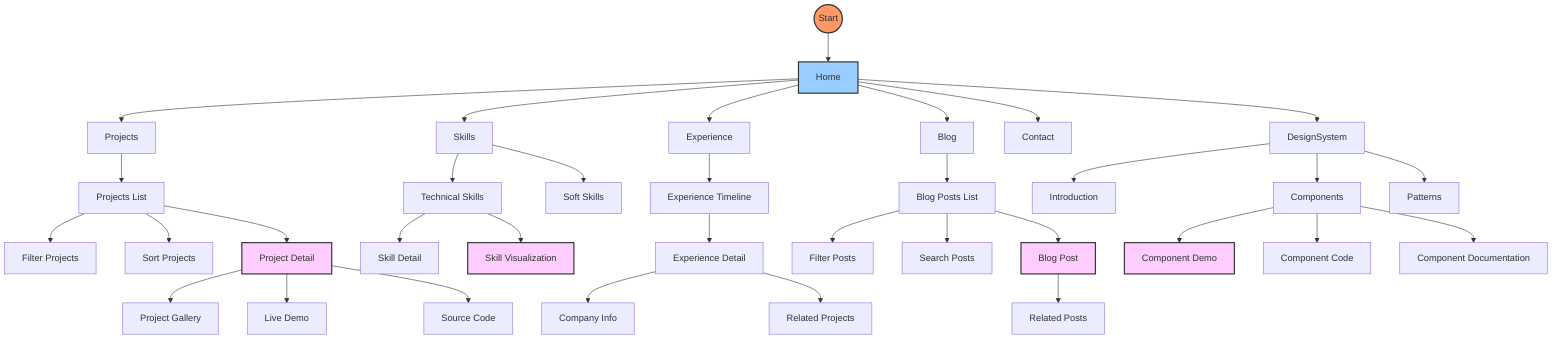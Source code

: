 flowchart TD
    Start((Start)) --> Home
    Home --> Projects
    Home --> Skills
    Home --> Experience
    Home --> Blog
    Home --> Contact
    Home --> DesignSystem

    Projects --> ProjectList[Projects List]
    ProjectList --> ProjectFilter[Filter Projects]
    ProjectList --> ProjectSort[Sort Projects]
    ProjectList --> ProjectDetail[Project Detail]
    ProjectDetail --> ProjectGallery[Project Gallery]
    ProjectDetail --> LiveDemo[Live Demo]
    ProjectDetail --> SourceCode[Source Code]

    Skills --> TechnicalSkills[Technical Skills]
    Skills --> SoftSkills[Soft Skills]
    TechnicalSkills --> SkillDetail[Skill Detail]
    TechnicalSkills --> SkillVisualization[Skill Visualization]

    Experience --> Timeline[Experience Timeline]
    Timeline --> ExperienceDetail[Experience Detail]
    ExperienceDetail --> CompanyInfo[Company Info]
    ExperienceDetail --> ProjectsList[Related Projects]

    Blog --> BlogList[Blog Posts List]
    BlogList --> BlogFilter[Filter Posts]
    BlogList --> BlogSearch[Search Posts]
    BlogList --> BlogPost[Blog Post]
    BlogPost --> RelatedPosts[Related Posts]

    DesignSystem --> DSIntro[Introduction]
    DesignSystem --> DSComponents[Components]
    DesignSystem --> DSPatterns[Patterns]
    DSComponents --> ComponentDemo[Component Demo]
    DSComponents --> ComponentCode[Component Code]
    DSComponents --> ComponentDocs[Component Documentation]

    style Start fill:#f96,stroke:#333,stroke-width:2px
    style Home fill:#9cf,stroke:#333,stroke-width:2px
    style ProjectDetail fill:#fcf,stroke:#333,stroke-width:2px
    style SkillVisualization fill:#fcf,stroke:#333,stroke-width:2px
    style BlogPost fill:#fcf,stroke:#333,stroke-width:2px
    style ComponentDemo fill:#fcf,stroke:#333,stroke-width:2px